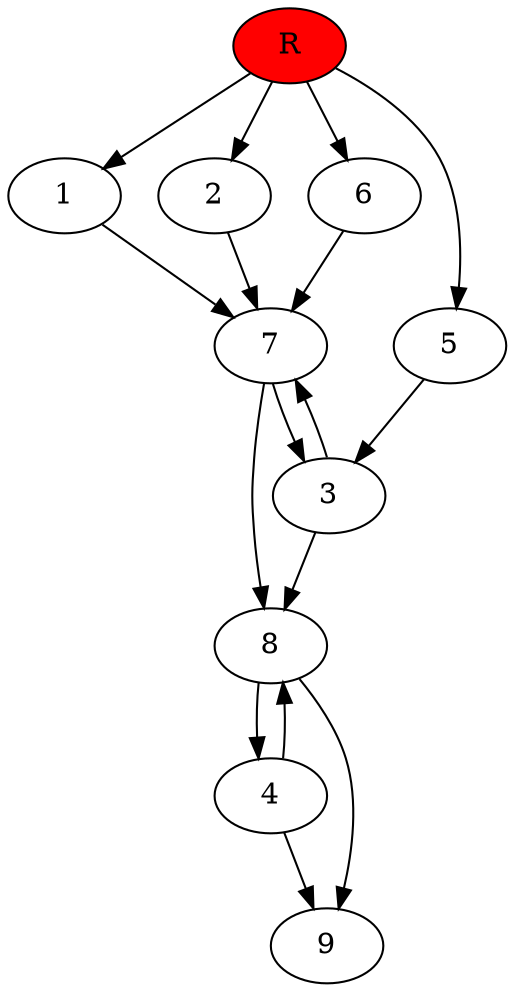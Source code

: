digraph prb74126 {
	1
	2
	3
	4
	5
	6
	7
	8
	R [fillcolor="#ff0000" style=filled]
	1 -> 7
	2 -> 7
	3 -> 7
	3 -> 8
	4 -> 8
	4 -> 9
	5 -> 3
	6 -> 7
	7 -> 3
	7 -> 8
	8 -> 4
	8 -> 9
	R -> 1
	R -> 2
	R -> 5
	R -> 6
}
